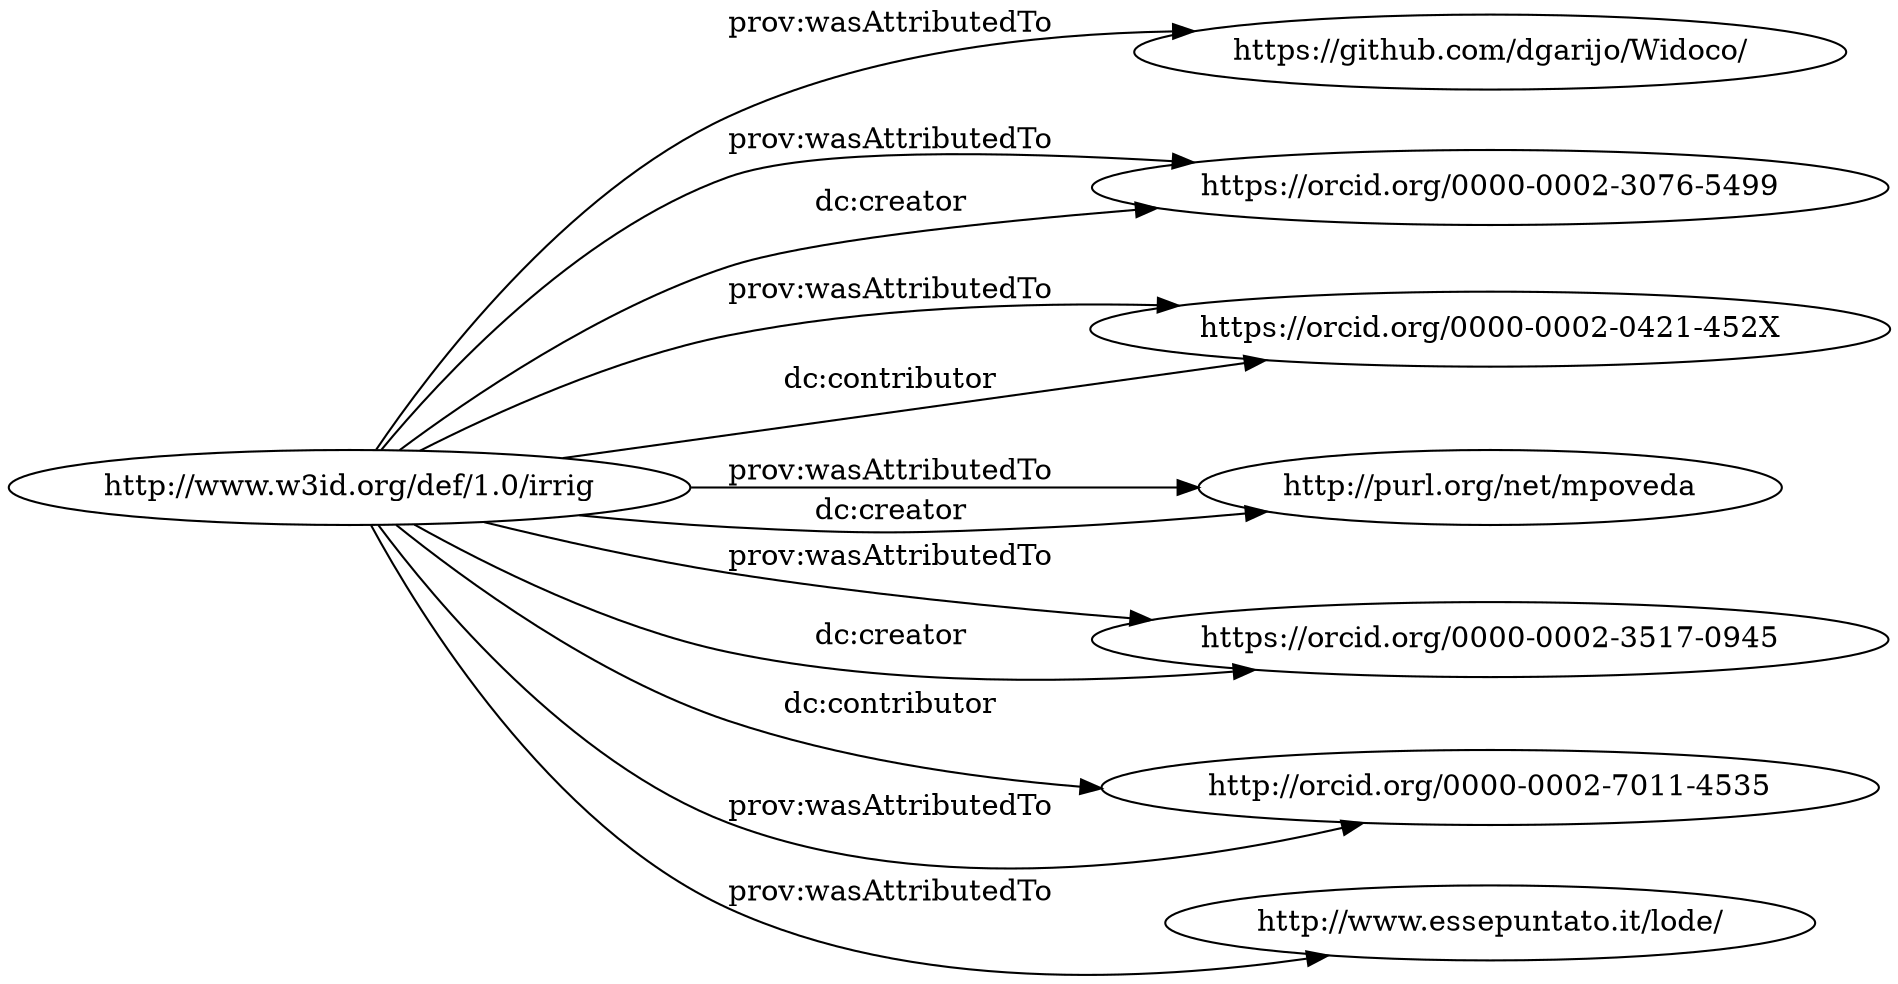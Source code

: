 digraph ar2dtool_diagram { 
rankdir=LR;
size="1501"
	"http://www.w3id.org/def/1.0/irrig" -> "https://github.com/dgarijo/Widoco/" [ label = "prov:wasAttributedTo" ];
	"http://www.w3id.org/def/1.0/irrig" -> "https://orcid.org/0000-0002-3076-5499" [ label = "prov:wasAttributedTo" ];
	"http://www.w3id.org/def/1.0/irrig" -> "https://orcid.org/0000-0002-0421-452X" [ label = "prov:wasAttributedTo" ];
	"http://www.w3id.org/def/1.0/irrig" -> "http://purl.org/net/mpoveda" [ label = "prov:wasAttributedTo" ];
	"http://www.w3id.org/def/1.0/irrig" -> "https://orcid.org/0000-0002-3517-0945" [ label = "prov:wasAttributedTo" ];
	"http://www.w3id.org/def/1.0/irrig" -> "http://orcid.org/0000-0002-7011-4535" [ label = "dc:contributor" ];
	"http://www.w3id.org/def/1.0/irrig" -> "http://www.essepuntato.it/lode/" [ label = "prov:wasAttributedTo" ];
	"http://www.w3id.org/def/1.0/irrig" -> "https://orcid.org/0000-0002-0421-452X" [ label = "dc:contributor" ];
	"http://www.w3id.org/def/1.0/irrig" -> "http://orcid.org/0000-0002-7011-4535" [ label = "prov:wasAttributedTo" ];
	"http://www.w3id.org/def/1.0/irrig" -> "http://purl.org/net/mpoveda" [ label = "dc:creator" ];
	"http://www.w3id.org/def/1.0/irrig" -> "https://orcid.org/0000-0002-3517-0945" [ label = "dc:creator" ];
	"http://www.w3id.org/def/1.0/irrig" -> "https://orcid.org/0000-0002-3076-5499" [ label = "dc:creator" ];

}
